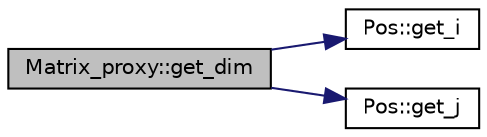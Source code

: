 digraph "Matrix_proxy::get_dim"
{
 // LATEX_PDF_SIZE
  edge [fontname="Helvetica",fontsize="10",labelfontname="Helvetica",labelfontsize="10"];
  node [fontname="Helvetica",fontsize="10",shape=record];
  rankdir="LR";
  Node1 [label="Matrix_proxy::get_dim",height=0.2,width=0.4,color="black", fillcolor="grey75", style="filled", fontcolor="black",tooltip="dim getter."];
  Node1 -> Node2 [color="midnightblue",fontsize="10",style="solid",fontname="Helvetica"];
  Node2 [label="Pos::get_i",height=0.2,width=0.4,color="black", fillcolor="white", style="filled",URL="$classPos.html#afeea819c9f21be202f907dd9797209f1",tooltip="[i] getter."];
  Node1 -> Node3 [color="midnightblue",fontsize="10",style="solid",fontname="Helvetica"];
  Node3 [label="Pos::get_j",height=0.2,width=0.4,color="black", fillcolor="white", style="filled",URL="$classPos.html#abc4d294c12c25bed750be0777b7523da",tooltip="[j] getter."];
}
